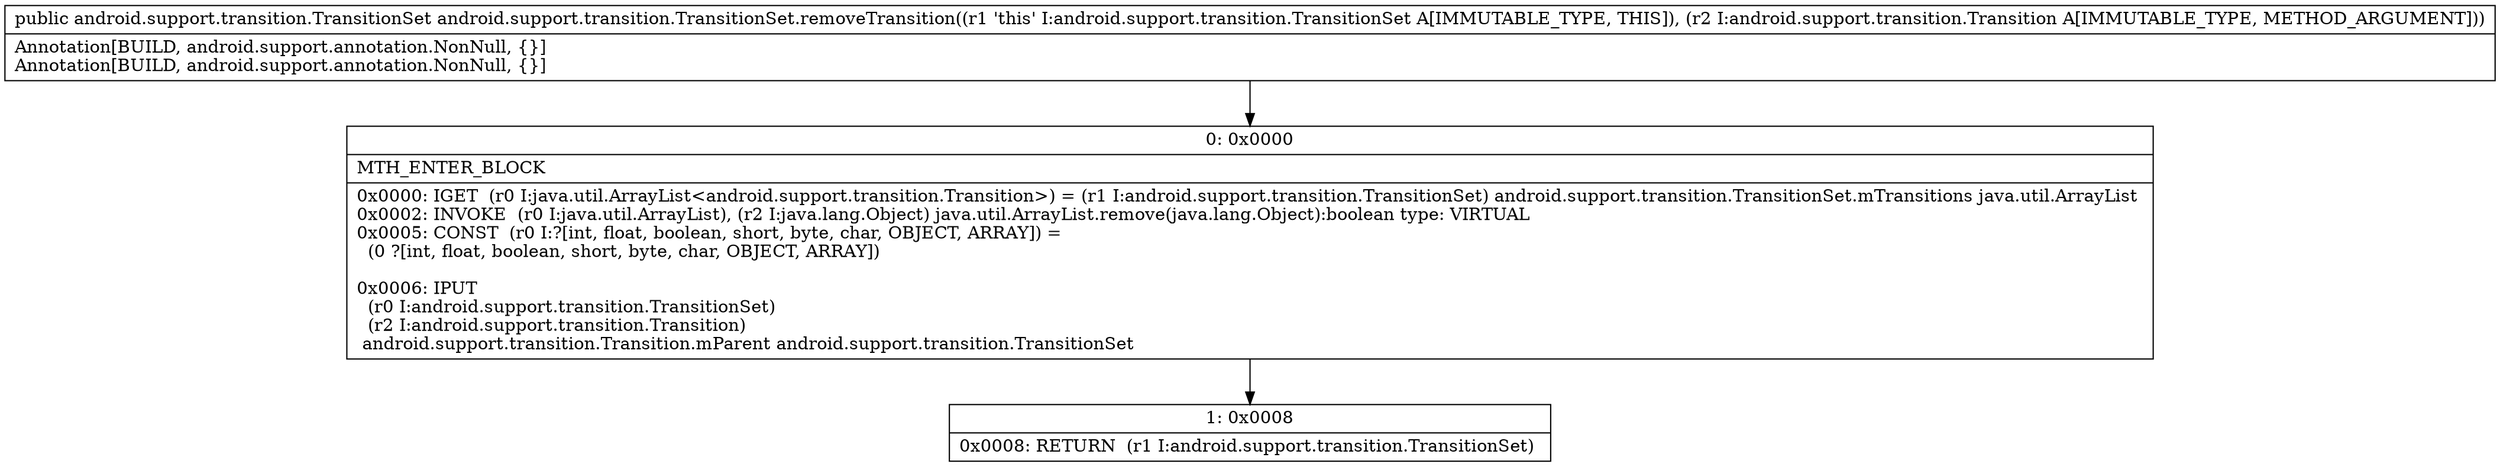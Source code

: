 digraph "CFG forandroid.support.transition.TransitionSet.removeTransition(Landroid\/support\/transition\/Transition;)Landroid\/support\/transition\/TransitionSet;" {
Node_0 [shape=record,label="{0\:\ 0x0000|MTH_ENTER_BLOCK\l|0x0000: IGET  (r0 I:java.util.ArrayList\<android.support.transition.Transition\>) = (r1 I:android.support.transition.TransitionSet) android.support.transition.TransitionSet.mTransitions java.util.ArrayList \l0x0002: INVOKE  (r0 I:java.util.ArrayList), (r2 I:java.lang.Object) java.util.ArrayList.remove(java.lang.Object):boolean type: VIRTUAL \l0x0005: CONST  (r0 I:?[int, float, boolean, short, byte, char, OBJECT, ARRAY]) = \l  (0 ?[int, float, boolean, short, byte, char, OBJECT, ARRAY])\l \l0x0006: IPUT  \l  (r0 I:android.support.transition.TransitionSet)\l  (r2 I:android.support.transition.Transition)\l android.support.transition.Transition.mParent android.support.transition.TransitionSet \l}"];
Node_1 [shape=record,label="{1\:\ 0x0008|0x0008: RETURN  (r1 I:android.support.transition.TransitionSet) \l}"];
MethodNode[shape=record,label="{public android.support.transition.TransitionSet android.support.transition.TransitionSet.removeTransition((r1 'this' I:android.support.transition.TransitionSet A[IMMUTABLE_TYPE, THIS]), (r2 I:android.support.transition.Transition A[IMMUTABLE_TYPE, METHOD_ARGUMENT]))  | Annotation[BUILD, android.support.annotation.NonNull, \{\}]\lAnnotation[BUILD, android.support.annotation.NonNull, \{\}]\l}"];
MethodNode -> Node_0;
Node_0 -> Node_1;
}

